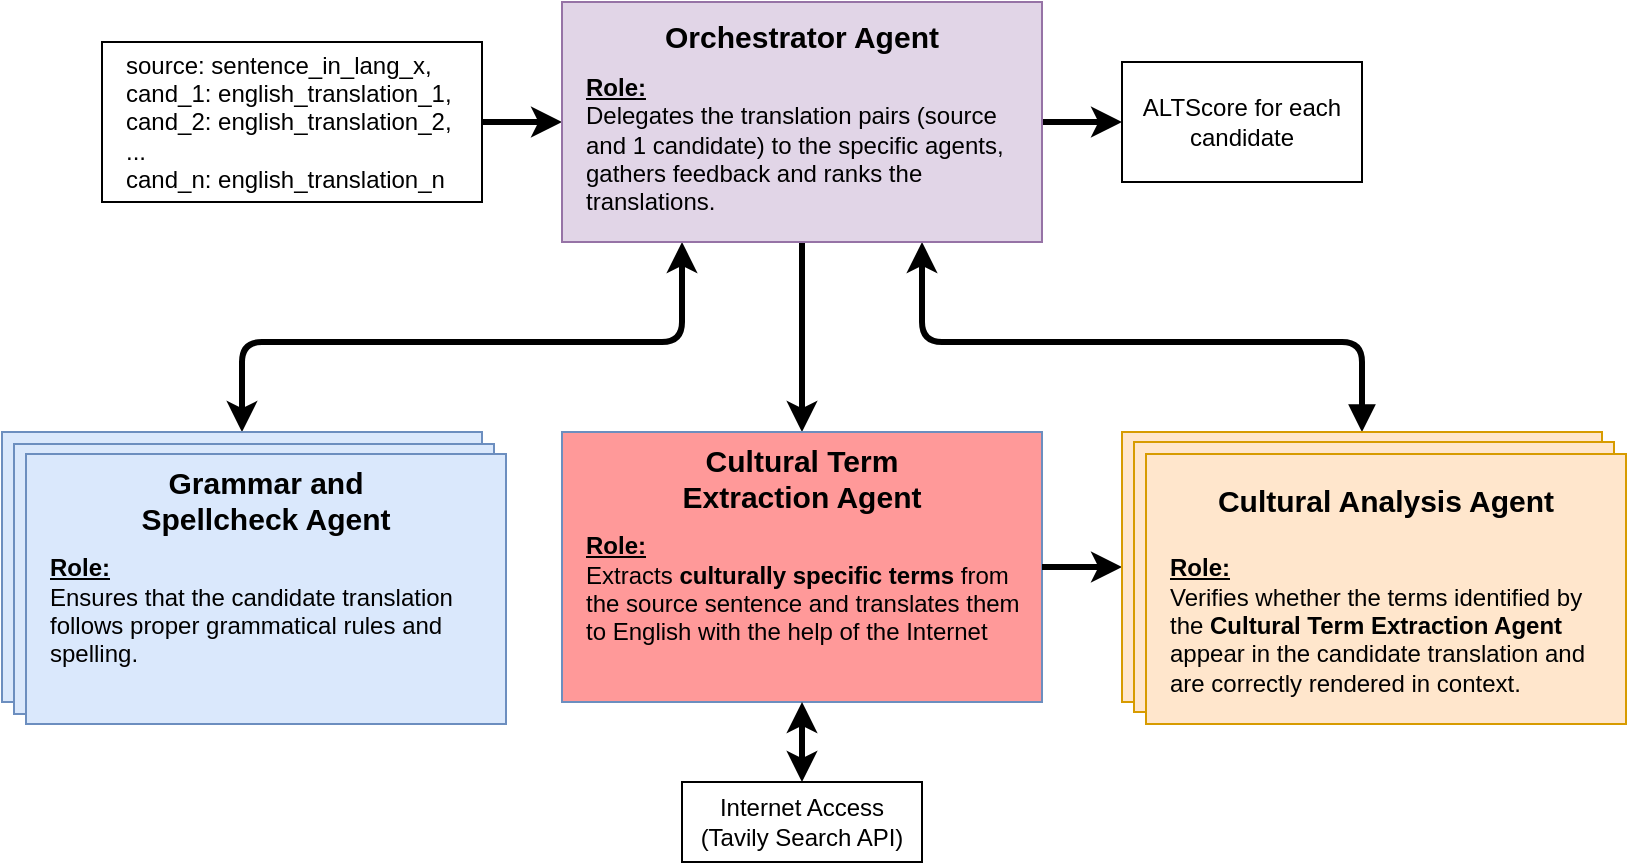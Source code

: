 <mxfile scale="3" border="0">
    <diagram id="AVvKSvSjIw2pfHn7HyiM" name="Page-1">
        <mxGraphModel dx="1383" dy="799" grid="1" gridSize="10" guides="1" tooltips="1" connect="1" arrows="1" fold="1" page="1" pageScale="1" pageWidth="827" pageHeight="1169" math="0" shadow="0">
            <root>
                <mxCell id="0"/>
                <mxCell id="1" parent="0"/>
                <mxCell id="6" value="Internet Access (Tavily Search API)" style="rounded=0;whiteSpace=wrap;html=1;" parent="1" vertex="1">
                    <mxGeometry x="340" y="610" width="120" height="40" as="geometry"/>
                </mxCell>
                <mxCell id="24" value="" style="endArrow=classic;html=1;exitX=1;exitY=0.5;exitDx=0;exitDy=0;entryX=0;entryY=0.5;entryDx=0;entryDy=0;strokeWidth=3;" parent="1" source="34" target="18" edge="1">
                    <mxGeometry width="50" height="50" relative="1" as="geometry">
                        <mxPoint x="490" y="603" as="sourcePoint"/>
                        <mxPoint x="540" y="553" as="targetPoint"/>
                    </mxGeometry>
                </mxCell>
                <mxCell id="26" value="" style="endArrow=classic;startArrow=classic;html=1;entryX=0.25;entryY=1;entryDx=0;entryDy=0;exitX=0.5;exitY=0;exitDx=0;exitDy=0;edgeStyle=orthogonalEdgeStyle;strokeWidth=3;" parent="1" source="47" target="18" edge="1">
                    <mxGeometry width="50" height="50" relative="1" as="geometry">
                        <mxPoint x="110" y="510" as="sourcePoint"/>
                        <mxPoint x="540" y="510" as="targetPoint"/>
                        <Array as="points">
                            <mxPoint x="120" y="390"/>
                            <mxPoint x="340" y="390"/>
                        </Array>
                    </mxGeometry>
                </mxCell>
                <mxCell id="27" value="" style="endArrow=classic;startArrow=block;html=1;exitX=0.5;exitY=0;exitDx=0;exitDy=0;strokeWidth=3;startFill=1;entryX=0.75;entryY=1;entryDx=0;entryDy=0;" parent="1" source="53" target="18" edge="1">
                    <mxGeometry width="50" height="50" relative="1" as="geometry">
                        <mxPoint x="670" y="510" as="sourcePoint"/>
                        <mxPoint x="500" y="400" as="targetPoint"/>
                        <Array as="points">
                            <mxPoint x="680" y="390"/>
                            <mxPoint x="460" y="390"/>
                        </Array>
                    </mxGeometry>
                </mxCell>
                <mxCell id="29" value="" style="endArrow=classic;html=1;exitX=1;exitY=0.5;exitDx=0;exitDy=0;entryX=0;entryY=0.5;entryDx=0;entryDy=0;strokeWidth=3;" parent="1" source="18" target="36" edge="1">
                    <mxGeometry width="50" height="50" relative="1" as="geometry">
                        <mxPoint x="490" y="453" as="sourcePoint"/>
                        <mxPoint x="560" y="338" as="targetPoint"/>
                    </mxGeometry>
                </mxCell>
                <mxCell id="34" value="&lt;div&gt;&lt;span style=&quot;background-color: transparent;&quot;&gt;&lt;font style=&quot;color: rgb(0, 0, 0);&quot;&gt;source: sentence_in_lang_x,&lt;/font&gt;&lt;/span&gt;&lt;/div&gt;&lt;div&gt;&lt;font style=&quot;color: rgb(0, 0, 0);&quot;&gt;cand_1: english_translation_1,&lt;/font&gt;&lt;/div&gt;&lt;div&gt;&lt;font style=&quot;color: rgb(0, 0, 0);&quot;&gt;cand_2: english_translation_2,&lt;/font&gt;&lt;/div&gt;&lt;div&gt;&lt;font style=&quot;color: rgb(0, 0, 0);&quot;&gt;...&lt;/font&gt;&lt;/div&gt;&lt;div&gt;&lt;font style=&quot;color: rgb(0, 0, 0);&quot;&gt;cand_n: english_translation_n&lt;/font&gt;&lt;/div&gt;" style="rounded=0;whiteSpace=wrap;html=1;align=left;labelPosition=center;verticalLabelPosition=middle;verticalAlign=middle;spacingLeft=10;" parent="1" vertex="1">
                    <mxGeometry x="50" y="240" width="190" height="80" as="geometry"/>
                </mxCell>
                <mxCell id="36" value="ALTScore for each candidate" style="rounded=0;whiteSpace=wrap;html=1;" parent="1" vertex="1">
                    <mxGeometry x="560" y="250" width="120" height="60" as="geometry"/>
                </mxCell>
                <mxCell id="56" value="" style="endArrow=classic;html=1;exitX=0.5;exitY=1;exitDx=0;exitDy=0;entryX=0.5;entryY=0;entryDx=0;entryDy=0;strokeWidth=3;" parent="1" source="18" target="41" edge="1">
                    <mxGeometry width="50" height="50" relative="1" as="geometry">
                        <mxPoint x="430" y="600" as="sourcePoint"/>
                        <mxPoint x="480" y="550" as="targetPoint"/>
                    </mxGeometry>
                </mxCell>
                <mxCell id="18" value="&lt;div style=&quot;text-align: center;&quot;&gt;&lt;br&gt;&lt;/div&gt;&lt;div style=&quot;text-align: center;&quot;&gt;&lt;br&gt;&lt;/div&gt;&lt;div style=&quot;&quot;&gt;&lt;u style=&quot;background-color: transparent;&quot;&gt;&lt;b&gt;Role:&lt;/b&gt;&lt;/u&gt;&lt;/div&gt;&lt;div style=&quot;&quot;&gt;Delegates the translation pairs (source and 1 candidate) to the specific agents, gathers feedback and ranks the translations.&lt;/div&gt;" style="rounded=0;whiteSpace=wrap;html=1;align=left;spacingLeft=10;verticalAlign=top;spacingRight=10;fillColor=#e1d5e7;strokeColor=#9673a6;movable=1;resizable=1;rotatable=1;deletable=1;editable=1;locked=0;connectable=1;" parent="1" vertex="1">
                    <mxGeometry x="280" y="220" width="240" height="120" as="geometry"/>
                </mxCell>
                <mxCell id="19" value="Orchestrator Agent" style="text;html=1;align=center;verticalAlign=middle;whiteSpace=wrap;rounded=0;fontSize=15;fontStyle=1;movable=1;resizable=1;rotatable=1;deletable=1;editable=1;locked=0;connectable=1;" parent="1" vertex="1">
                    <mxGeometry x="310" y="224.001" width="180" height="25.862" as="geometry"/>
                </mxCell>
                <mxCell id="41" value="&lt;div style=&quot;&quot;&gt;&lt;br&gt;&lt;/div&gt;&lt;div style=&quot;&quot;&gt;&lt;br&gt;&lt;/div&gt;&lt;div style=&quot;&quot;&gt;&lt;font style=&quot;color: rgb(0, 0, 0);&quot;&gt;&lt;u&gt;&lt;br&gt;&lt;/u&gt;&lt;/font&gt;&lt;/div&gt;&lt;div style=&quot;&quot;&gt;&lt;font style=&quot;color: rgb(0, 0, 0);&quot;&gt;&lt;u&gt;&lt;b&gt;Role:&lt;/b&gt;&lt;/u&gt;&lt;/font&gt;&lt;/div&gt;&lt;div style=&quot;&quot;&gt;Extracts &lt;b&gt;culturally specific terms&lt;/b&gt; from the source sentence and translates them to English with the help of the Internet&lt;/div&gt;&lt;div&gt;&lt;br&gt;&lt;/div&gt;" style="rounded=0;whiteSpace=wrap;html=1;align=left;spacingLeft=10;verticalAlign=top;spacingRight=10;fillColor=#FF9999;strokeColor=#6c8ebf;" parent="1" vertex="1">
                    <mxGeometry x="280" y="435" width="240" height="135" as="geometry"/>
                </mxCell>
                <mxCell id="42" value="Cultural Term &lt;br&gt;Extraction Agent" style="text;html=1;align=center;verticalAlign=middle;whiteSpace=wrap;rounded=0;fontSize=15;fontStyle=1" parent="1" vertex="1">
                    <mxGeometry x="310" y="449.997" width="180" height="16.552" as="geometry"/>
                </mxCell>
                <mxCell id="57" value="" style="endArrow=classic;html=1;exitX=1;exitY=0.5;exitDx=0;exitDy=0;entryX=0;entryY=0.5;entryDx=0;entryDy=0;strokeWidth=3;" parent="1" source="41" target="53" edge="1">
                    <mxGeometry width="50" height="50" relative="1" as="geometry">
                        <mxPoint x="390" y="460" as="sourcePoint"/>
                        <mxPoint x="440" y="410" as="targetPoint"/>
                    </mxGeometry>
                </mxCell>
                <mxCell id="59" value="" style="endArrow=classic;startArrow=classic;html=1;entryX=0.5;entryY=0;entryDx=0;entryDy=0;exitX=0.5;exitY=1;exitDx=0;exitDy=0;strokeWidth=3;" parent="1" source="41" target="6" edge="1">
                    <mxGeometry width="50" height="50" relative="1" as="geometry">
                        <mxPoint x="430" y="490" as="sourcePoint"/>
                        <mxPoint x="480" y="440" as="targetPoint"/>
                    </mxGeometry>
                </mxCell>
                <mxCell id="66" value="" style="group" parent="1" vertex="1" connectable="0">
                    <mxGeometry y="435" width="240" height="135" as="geometry"/>
                </mxCell>
                <mxCell id="47" value="&lt;div style=&quot;&quot;&gt;&lt;br&gt;&lt;/div&gt;&lt;div style=&quot;&quot;&gt;&lt;br&gt;&lt;/div&gt;&lt;div style=&quot;&quot;&gt;&lt;br&gt;&lt;/div&gt;&lt;div style=&quot;&quot;&gt;&lt;font style=&quot;color: rgb(0, 0, 0);&quot;&gt;&lt;u&gt;&lt;b&gt;Role:&lt;/b&gt;&lt;/u&gt;&lt;/font&gt;&lt;/div&gt;&lt;div style=&quot;&quot;&gt;Ensures that the candidate translation follows proper grammatical rules and spelling.&lt;/div&gt;&lt;div&gt;&lt;br&gt;&lt;/div&gt;" style="rounded=0;whiteSpace=wrap;html=1;align=left;spacingLeft=10;verticalAlign=top;spacingRight=10;fillColor=#dae8fc;strokeColor=#6c8ebf;" parent="66" vertex="1">
                    <mxGeometry width="240" height="135" as="geometry"/>
                </mxCell>
                <mxCell id="48" value="Grammar and Spellcheck Agent" style="text;html=1;align=center;verticalAlign=middle;whiteSpace=wrap;rounded=0;fontSize=15;fontStyle=1" parent="66" vertex="1">
                    <mxGeometry x="30" y="8.27" width="180" height="30" as="geometry"/>
                </mxCell>
                <mxCell id="67" value="" style="group" parent="1" vertex="1" connectable="0">
                    <mxGeometry x="560" y="435" width="240" height="135" as="geometry"/>
                </mxCell>
                <mxCell id="53" value="&lt;div style=&quot;text-align: center;&quot;&gt;&lt;br&gt;&lt;/div&gt;&lt;div style=&quot;text-align: center;&quot;&gt;&lt;br&gt;&lt;/div&gt;&lt;div style=&quot;&quot;&gt;&lt;br&gt;&lt;/div&gt;&lt;div style=&quot;&quot;&gt;&lt;u style=&quot;background-color: transparent;&quot;&gt;&lt;b&gt;Role:&lt;/b&gt;&lt;/u&gt;&lt;/div&gt;&lt;div style=&quot;&quot;&gt;Identifies culturally specific term (CST) pairs from the source and candidates and checks if translation captures full cultural meaning.&lt;/div&gt;" style="rounded=0;whiteSpace=wrap;html=1;align=left;spacingLeft=10;verticalAlign=top;spacingRight=10;fillColor=#ffe6cc;strokeColor=#d79b00;" parent="67" vertex="1">
                    <mxGeometry width="240" height="135" as="geometry"/>
                </mxCell>
                <mxCell id="54" value="Cultural Analysis Agent" style="text;html=1;align=center;verticalAlign=middle;whiteSpace=wrap;rounded=0;fontSize=15;fontStyle=1" parent="67" vertex="1">
                    <mxGeometry x="30" y="8.27" width="180" height="30" as="geometry"/>
                </mxCell>
                <mxCell id="68" value="" style="group" parent="1" vertex="1" connectable="0">
                    <mxGeometry x="6" y="441" width="240" height="135" as="geometry"/>
                </mxCell>
                <mxCell id="69" value="&lt;div style=&quot;&quot;&gt;&lt;br&gt;&lt;/div&gt;&lt;div style=&quot;&quot;&gt;&lt;br&gt;&lt;/div&gt;&lt;div style=&quot;&quot;&gt;&lt;br&gt;&lt;/div&gt;&lt;div style=&quot;&quot;&gt;&lt;font style=&quot;color: rgb(0, 0, 0);&quot;&gt;&lt;u&gt;&lt;b&gt;Role:&lt;/b&gt;&lt;/u&gt;&lt;/font&gt;&lt;/div&gt;&lt;div style=&quot;&quot;&gt;Ensures that the candidate translation follows proper grammatical rules and spelling.&lt;/div&gt;&lt;div&gt;&lt;br&gt;&lt;/div&gt;" style="rounded=0;whiteSpace=wrap;html=1;align=left;spacingLeft=10;verticalAlign=top;spacingRight=10;fillColor=#dae8fc;strokeColor=#6c8ebf;" parent="68" vertex="1">
                    <mxGeometry width="240" height="135" as="geometry"/>
                </mxCell>
                <mxCell id="70" value="Grammar and Spellcheck Agent" style="text;html=1;align=center;verticalAlign=middle;whiteSpace=wrap;rounded=0;fontSize=15;fontStyle=1" parent="68" vertex="1">
                    <mxGeometry x="30" y="8.27" width="180" height="30" as="geometry"/>
                </mxCell>
                <mxCell id="71" value="" style="group" parent="1" vertex="1" connectable="0">
                    <mxGeometry x="12" y="446" width="240" height="135" as="geometry"/>
                </mxCell>
                <mxCell id="72" value="&lt;div style=&quot;&quot;&gt;&lt;br&gt;&lt;/div&gt;&lt;div style=&quot;&quot;&gt;&lt;br&gt;&lt;/div&gt;&lt;div style=&quot;&quot;&gt;&lt;br&gt;&lt;/div&gt;&lt;div style=&quot;&quot;&gt;&lt;font style=&quot;color: rgb(0, 0, 0);&quot;&gt;&lt;u&gt;&lt;b&gt;Role:&lt;/b&gt;&lt;/u&gt;&lt;/font&gt;&lt;/div&gt;&lt;div style=&quot;&quot;&gt;Ensures that the candidate translation follows proper grammatical rules and spelling.&lt;/div&gt;&lt;div&gt;&lt;br&gt;&lt;/div&gt;" style="rounded=0;whiteSpace=wrap;html=1;align=left;spacingLeft=10;verticalAlign=top;spacingRight=10;fillColor=#dae8fc;strokeColor=#6c8ebf;" parent="71" vertex="1">
                    <mxGeometry width="240" height="135" as="geometry"/>
                </mxCell>
                <mxCell id="73" value="Grammar and Spellcheck Agent" style="text;html=1;align=center;verticalAlign=middle;whiteSpace=wrap;rounded=0;fontSize=15;fontStyle=1" parent="71" vertex="1">
                    <mxGeometry x="30" y="8.27" width="180" height="30" as="geometry"/>
                </mxCell>
                <mxCell id="74" value="" style="group" parent="1" vertex="1" connectable="0">
                    <mxGeometry x="566" y="440" width="240" height="135" as="geometry"/>
                </mxCell>
                <mxCell id="75" value="&lt;div style=&quot;text-align: center;&quot;&gt;&lt;br&gt;&lt;/div&gt;&lt;div style=&quot;text-align: center;&quot;&gt;&lt;br&gt;&lt;/div&gt;&lt;div style=&quot;&quot;&gt;&lt;br&gt;&lt;/div&gt;&lt;div style=&quot;&quot;&gt;&lt;u style=&quot;background-color: transparent;&quot;&gt;&lt;b&gt;Role:&lt;/b&gt;&lt;/u&gt;&lt;/div&gt;&lt;div style=&quot;&quot;&gt;Identifies culturally specific term (CST) pairs from the source and candidates and checks if translation captures full cultural meaning.&lt;/div&gt;" style="rounded=0;whiteSpace=wrap;html=1;align=left;spacingLeft=10;verticalAlign=top;spacingRight=10;fillColor=#ffe6cc;strokeColor=#d79b00;" parent="74" vertex="1">
                    <mxGeometry width="240" height="135" as="geometry"/>
                </mxCell>
                <mxCell id="76" value="Cultural Analysis Agent" style="text;html=1;align=center;verticalAlign=middle;whiteSpace=wrap;rounded=0;fontSize=15;fontStyle=1" parent="74" vertex="1">
                    <mxGeometry x="30" y="8.27" width="180" height="30" as="geometry"/>
                </mxCell>
                <mxCell id="77" value="" style="group" parent="1" vertex="1" connectable="0">
                    <mxGeometry x="572" y="446" width="240" height="135" as="geometry"/>
                </mxCell>
                <mxCell id="78" value="&lt;div style=&quot;text-align: center;&quot;&gt;&lt;br&gt;&lt;/div&gt;&lt;div style=&quot;text-align: center;&quot;&gt;&lt;br&gt;&lt;/div&gt;&lt;div style=&quot;&quot;&gt;&lt;br&gt;&lt;/div&gt;&lt;div style=&quot;&quot;&gt;&lt;u style=&quot;background-color: transparent;&quot;&gt;&lt;b&gt;Role:&lt;/b&gt;&lt;/u&gt;&lt;/div&gt;&lt;div style=&quot;&quot;&gt;&lt;span style=&quot;caret-color: rgb(0, 0, 0); color: rgb(0, 0, 0);&quot;&gt;&lt;font face=&quot;Helvetica&quot;&gt;Verifies whether the terms identified by the &lt;b&gt;Cultural Term Extraction Agent&lt;/b&gt; appear in the candidate translation and are correctly rendered in context.&lt;/font&gt;&lt;/span&gt;&lt;/div&gt;" style="rounded=0;whiteSpace=wrap;html=1;align=left;spacingLeft=10;verticalAlign=top;spacingRight=10;fillColor=#ffe6cc;strokeColor=#d79b00;" parent="77" vertex="1">
                    <mxGeometry width="240" height="135" as="geometry"/>
                </mxCell>
                <mxCell id="79" value="Cultural Analysis Agent" style="text;html=1;align=center;verticalAlign=middle;whiteSpace=wrap;rounded=0;fontSize=15;fontStyle=1" parent="77" vertex="1">
                    <mxGeometry x="30" y="8.27" width="180" height="30" as="geometry"/>
                </mxCell>
            </root>
        </mxGraphModel>
    </diagram>
</mxfile>